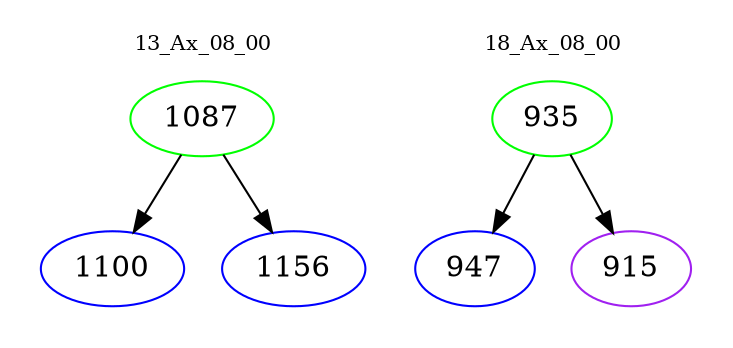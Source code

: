 digraph{
subgraph cluster_0 {
color = white
label = "13_Ax_08_00";
fontsize=10;
T0_1087 [label="1087", color="green"]
T0_1087 -> T0_1100 [color="black"]
T0_1100 [label="1100", color="blue"]
T0_1087 -> T0_1156 [color="black"]
T0_1156 [label="1156", color="blue"]
}
subgraph cluster_1 {
color = white
label = "18_Ax_08_00";
fontsize=10;
T1_935 [label="935", color="green"]
T1_935 -> T1_947 [color="black"]
T1_947 [label="947", color="blue"]
T1_935 -> T1_915 [color="black"]
T1_915 [label="915", color="purple"]
}
}
